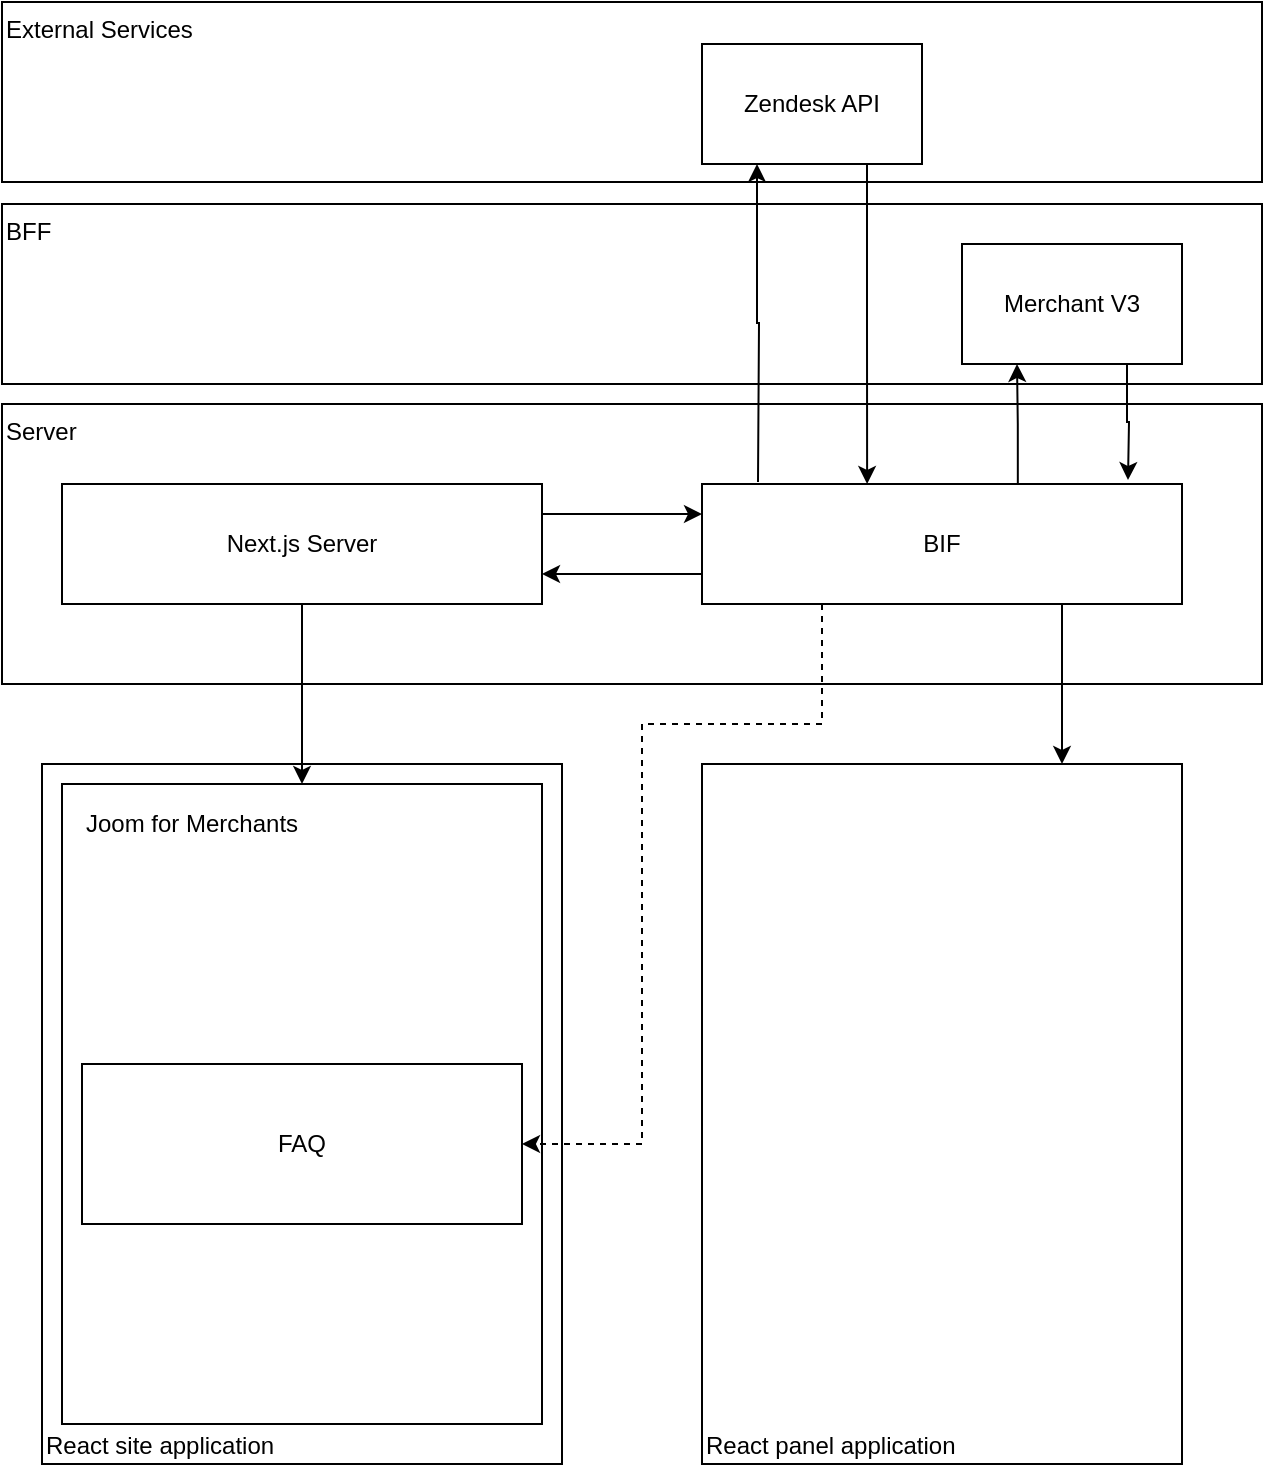 <mxfile version="14.7.9" type="github">
  <diagram id="DSSoJJGQB_0jT_FpW2hz" name="Page-1">
    <mxGraphModel dx="1426" dy="2058" grid="1" gridSize="10" guides="1" tooltips="1" connect="1" arrows="1" fold="1" page="1" pageScale="1" pageWidth="827" pageHeight="1169" math="0" shadow="0">
      <root>
        <mxCell id="0" />
        <mxCell id="1" parent="0" />
        <mxCell id="0bLyO6hEo1IjD0arP0Xv-29" value="External Services" style="rounded=0;whiteSpace=wrap;html=1;align=left;verticalAlign=top;" vertex="1" parent="1">
          <mxGeometry x="90" y="-231" width="630" height="90" as="geometry" />
        </mxCell>
        <mxCell id="0bLyO6hEo1IjD0arP0Xv-28" value="BFF" style="rounded=0;whiteSpace=wrap;html=1;align=left;verticalAlign=top;" vertex="1" parent="1">
          <mxGeometry x="90" y="-130" width="630" height="90" as="geometry" />
        </mxCell>
        <mxCell id="0bLyO6hEo1IjD0arP0Xv-27" value="Server" style="rounded=0;whiteSpace=wrap;html=1;align=left;verticalAlign=top;" vertex="1" parent="1">
          <mxGeometry x="90" y="-30" width="630" height="140" as="geometry" />
        </mxCell>
        <mxCell id="0bLyO6hEo1IjD0arP0Xv-15" value="React site application" style="rounded=0;whiteSpace=wrap;html=1;align=left;verticalAlign=bottom;" vertex="1" parent="1">
          <mxGeometry x="110" y="150" width="260" height="350" as="geometry" />
        </mxCell>
        <mxCell id="0bLyO6hEo1IjD0arP0Xv-1" value="" style="rounded=0;whiteSpace=wrap;html=1;" vertex="1" parent="1">
          <mxGeometry x="120" y="160" width="240" height="320" as="geometry" />
        </mxCell>
        <mxCell id="0bLyO6hEo1IjD0arP0Xv-2" value="Joom for Merchants" style="text;html=1;strokeColor=none;fillColor=none;align=left;verticalAlign=middle;whiteSpace=wrap;rounded=0;" vertex="1" parent="1">
          <mxGeometry x="130" y="170" width="140" height="20" as="geometry" />
        </mxCell>
        <mxCell id="0bLyO6hEo1IjD0arP0Xv-3" value="FAQ" style="rounded=0;whiteSpace=wrap;html=1;align=center;" vertex="1" parent="1">
          <mxGeometry x="130" y="300" width="220" height="80" as="geometry" />
        </mxCell>
        <mxCell id="0bLyO6hEo1IjD0arP0Xv-5" style="edgeStyle=orthogonalEdgeStyle;rounded=0;orthogonalLoop=1;jettySize=auto;html=1;" edge="1" parent="1" source="0bLyO6hEo1IjD0arP0Xv-4" target="0bLyO6hEo1IjD0arP0Xv-1">
          <mxGeometry relative="1" as="geometry" />
        </mxCell>
        <mxCell id="0bLyO6hEo1IjD0arP0Xv-8" style="edgeStyle=orthogonalEdgeStyle;rounded=0;orthogonalLoop=1;jettySize=auto;html=1;entryX=0;entryY=0.25;entryDx=0;entryDy=0;exitX=1;exitY=0.25;exitDx=0;exitDy=0;" edge="1" parent="1" source="0bLyO6hEo1IjD0arP0Xv-4" target="0bLyO6hEo1IjD0arP0Xv-7">
          <mxGeometry relative="1" as="geometry" />
        </mxCell>
        <mxCell id="0bLyO6hEo1IjD0arP0Xv-4" value="Next.js Server" style="rounded=0;whiteSpace=wrap;html=1;align=center;" vertex="1" parent="1">
          <mxGeometry x="120" y="10" width="240" height="60" as="geometry" />
        </mxCell>
        <mxCell id="0bLyO6hEo1IjD0arP0Xv-9" style="edgeStyle=orthogonalEdgeStyle;rounded=0;orthogonalLoop=1;jettySize=auto;html=1;entryX=1;entryY=0.75;entryDx=0;entryDy=0;exitX=0;exitY=0.75;exitDx=0;exitDy=0;" edge="1" parent="1" source="0bLyO6hEo1IjD0arP0Xv-7" target="0bLyO6hEo1IjD0arP0Xv-4">
          <mxGeometry relative="1" as="geometry" />
        </mxCell>
        <mxCell id="0bLyO6hEo1IjD0arP0Xv-11" style="edgeStyle=orthogonalEdgeStyle;rounded=0;orthogonalLoop=1;jettySize=auto;html=1;entryX=0.25;entryY=1;entryDx=0;entryDy=0;" edge="1" parent="1" target="0bLyO6hEo1IjD0arP0Xv-10">
          <mxGeometry relative="1" as="geometry">
            <mxPoint x="468" y="9" as="sourcePoint" />
          </mxGeometry>
        </mxCell>
        <mxCell id="0bLyO6hEo1IjD0arP0Xv-19" style="edgeStyle=orthogonalEdgeStyle;rounded=0;orthogonalLoop=1;jettySize=auto;html=1;entryX=1;entryY=0.5;entryDx=0;entryDy=0;exitX=0.25;exitY=1;exitDx=0;exitDy=0;dashed=1;" edge="1" parent="1" source="0bLyO6hEo1IjD0arP0Xv-7" target="0bLyO6hEo1IjD0arP0Xv-3">
          <mxGeometry relative="1" as="geometry">
            <Array as="points">
              <mxPoint x="500" y="130" />
              <mxPoint x="410" y="130" />
              <mxPoint x="410" y="340" />
            </Array>
          </mxGeometry>
        </mxCell>
        <mxCell id="0bLyO6hEo1IjD0arP0Xv-22" style="edgeStyle=orthogonalEdgeStyle;rounded=0;orthogonalLoop=1;jettySize=auto;html=1;entryX=0.75;entryY=0;entryDx=0;entryDy=0;exitX=0.75;exitY=1;exitDx=0;exitDy=0;" edge="1" parent="1" source="0bLyO6hEo1IjD0arP0Xv-7" target="0bLyO6hEo1IjD0arP0Xv-20">
          <mxGeometry relative="1" as="geometry" />
        </mxCell>
        <mxCell id="0bLyO6hEo1IjD0arP0Xv-25" style="edgeStyle=orthogonalEdgeStyle;rounded=0;orthogonalLoop=1;jettySize=auto;html=1;entryX=0.25;entryY=1;entryDx=0;entryDy=0;exitX=0.658;exitY=0;exitDx=0;exitDy=0;exitPerimeter=0;" edge="1" parent="1" source="0bLyO6hEo1IjD0arP0Xv-7" target="0bLyO6hEo1IjD0arP0Xv-23">
          <mxGeometry relative="1" as="geometry" />
        </mxCell>
        <mxCell id="0bLyO6hEo1IjD0arP0Xv-7" value="BIF" style="rounded=0;whiteSpace=wrap;html=1;align=center;" vertex="1" parent="1">
          <mxGeometry x="440" y="10" width="240" height="60" as="geometry" />
        </mxCell>
        <mxCell id="0bLyO6hEo1IjD0arP0Xv-12" style="edgeStyle=orthogonalEdgeStyle;rounded=0;orthogonalLoop=1;jettySize=auto;html=1;entryX=0.344;entryY=0;entryDx=0;entryDy=0;exitX=0.75;exitY=1;exitDx=0;exitDy=0;entryPerimeter=0;" edge="1" parent="1" source="0bLyO6hEo1IjD0arP0Xv-10" target="0bLyO6hEo1IjD0arP0Xv-7">
          <mxGeometry relative="1" as="geometry" />
        </mxCell>
        <mxCell id="0bLyO6hEo1IjD0arP0Xv-10" value="Zendesk API" style="rounded=0;whiteSpace=wrap;html=1;align=center;" vertex="1" parent="1">
          <mxGeometry x="440" y="-210" width="110" height="60" as="geometry" />
        </mxCell>
        <mxCell id="0bLyO6hEo1IjD0arP0Xv-20" value="React panel application" style="rounded=0;whiteSpace=wrap;html=1;align=left;verticalAlign=bottom;" vertex="1" parent="1">
          <mxGeometry x="440" y="150" width="240" height="350" as="geometry" />
        </mxCell>
        <mxCell id="0bLyO6hEo1IjD0arP0Xv-26" style="edgeStyle=orthogonalEdgeStyle;rounded=0;orthogonalLoop=1;jettySize=auto;html=1;exitX=0.75;exitY=1;exitDx=0;exitDy=0;" edge="1" parent="1" source="0bLyO6hEo1IjD0arP0Xv-23">
          <mxGeometry relative="1" as="geometry">
            <mxPoint x="653" y="8" as="targetPoint" />
          </mxGeometry>
        </mxCell>
        <mxCell id="0bLyO6hEo1IjD0arP0Xv-23" value="Merchant V3" style="rounded=0;whiteSpace=wrap;html=1;align=center;" vertex="1" parent="1">
          <mxGeometry x="570" y="-110" width="110" height="60" as="geometry" />
        </mxCell>
      </root>
    </mxGraphModel>
  </diagram>
</mxfile>
